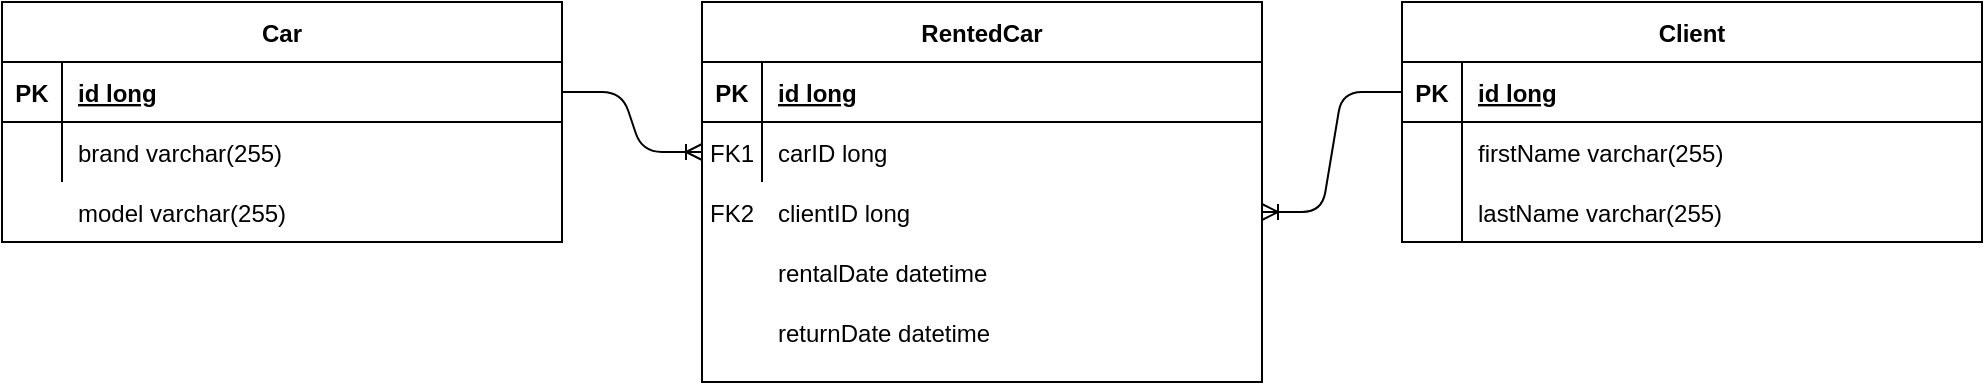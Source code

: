 <mxfile version="13.9.9" type="device"><diagram id="R2lEEEUBdFMjLlhIrx00" name="Page-1"><mxGraphModel dx="1072" dy="792" grid="1" gridSize="10" guides="1" tooltips="1" connect="1" arrows="1" fold="1" page="1" pageScale="1" pageWidth="850" pageHeight="1100" math="0" shadow="0" extFonts="Permanent Marker^https://fonts.googleapis.com/css?family=Permanent+Marker"><root><mxCell id="0"/><mxCell id="1" parent="0"/><mxCell id="C-vyLk0tnHw3VtMMgP7b-13" value="Client" style="shape=table;startSize=30;container=1;collapsible=1;childLayout=tableLayout;fixedRows=1;rowLines=0;fontStyle=1;align=center;resizeLast=1;" parent="1" vertex="1"><mxGeometry x="700" y="120" width="290" height="120" as="geometry"/></mxCell><mxCell id="C-vyLk0tnHw3VtMMgP7b-14" value="" style="shape=partialRectangle;collapsible=0;dropTarget=0;pointerEvents=0;fillColor=none;points=[[0,0.5],[1,0.5]];portConstraint=eastwest;top=0;left=0;right=0;bottom=1;" parent="C-vyLk0tnHw3VtMMgP7b-13" vertex="1"><mxGeometry y="30" width="290" height="30" as="geometry"/></mxCell><mxCell id="C-vyLk0tnHw3VtMMgP7b-15" value="PK" style="shape=partialRectangle;overflow=hidden;connectable=0;fillColor=none;top=0;left=0;bottom=0;right=0;fontStyle=1;" parent="C-vyLk0tnHw3VtMMgP7b-14" vertex="1"><mxGeometry width="30" height="30" as="geometry"/></mxCell><mxCell id="C-vyLk0tnHw3VtMMgP7b-16" value="id long" style="shape=partialRectangle;overflow=hidden;connectable=0;fillColor=none;top=0;left=0;bottom=0;right=0;align=left;spacingLeft=6;fontStyle=5;" parent="C-vyLk0tnHw3VtMMgP7b-14" vertex="1"><mxGeometry x="30" width="260" height="30" as="geometry"/></mxCell><mxCell id="C-vyLk0tnHw3VtMMgP7b-20" value="" style="shape=partialRectangle;collapsible=0;dropTarget=0;pointerEvents=0;fillColor=none;points=[[0,0.5],[1,0.5]];portConstraint=eastwest;top=0;left=0;right=0;bottom=0;" parent="C-vyLk0tnHw3VtMMgP7b-13" vertex="1"><mxGeometry y="60" width="290" height="30" as="geometry"/></mxCell><mxCell id="C-vyLk0tnHw3VtMMgP7b-21" value="" style="shape=partialRectangle;overflow=hidden;connectable=0;fillColor=none;top=0;left=0;bottom=0;right=0;" parent="C-vyLk0tnHw3VtMMgP7b-20" vertex="1"><mxGeometry width="30" height="30" as="geometry"/></mxCell><mxCell id="C-vyLk0tnHw3VtMMgP7b-22" value="firstName varchar(255)" style="shape=partialRectangle;overflow=hidden;connectable=0;fillColor=none;top=0;left=0;bottom=0;right=0;align=left;spacingLeft=6;" parent="C-vyLk0tnHw3VtMMgP7b-20" vertex="1"><mxGeometry x="30" width="260" height="30" as="geometry"/></mxCell><mxCell id="C-vyLk0tnHw3VtMMgP7b-17" value="" style="shape=partialRectangle;collapsible=0;dropTarget=0;pointerEvents=0;fillColor=none;points=[[0,0.5],[1,0.5]];portConstraint=eastwest;top=0;left=0;right=0;bottom=0;" parent="C-vyLk0tnHw3VtMMgP7b-13" vertex="1"><mxGeometry y="90" width="290" height="30" as="geometry"/></mxCell><mxCell id="C-vyLk0tnHw3VtMMgP7b-18" value="" style="shape=partialRectangle;overflow=hidden;connectable=0;fillColor=none;top=0;left=0;bottom=0;right=0;" parent="C-vyLk0tnHw3VtMMgP7b-17" vertex="1"><mxGeometry width="30" height="30" as="geometry"/></mxCell><mxCell id="C-vyLk0tnHw3VtMMgP7b-19" value="lastName varchar(255)" style="shape=partialRectangle;overflow=hidden;connectable=0;fillColor=none;top=0;left=0;bottom=0;right=0;align=left;spacingLeft=6;" parent="C-vyLk0tnHw3VtMMgP7b-17" vertex="1"><mxGeometry x="30" width="260" height="30" as="geometry"/></mxCell><mxCell id="kbfeqKr5T7BHJpe3e9hc-2" value="" style="group" parent="1" vertex="1" connectable="0"><mxGeometry y="120" width="280" height="120" as="geometry"/></mxCell><mxCell id="C-vyLk0tnHw3VtMMgP7b-23" value="Car" style="shape=table;startSize=30;container=1;collapsible=1;childLayout=tableLayout;fixedRows=1;rowLines=0;fontStyle=1;align=center;resizeLast=1;" parent="kbfeqKr5T7BHJpe3e9hc-2" vertex="1"><mxGeometry width="280" height="120" as="geometry"/></mxCell><mxCell id="C-vyLk0tnHw3VtMMgP7b-24" value="" style="shape=partialRectangle;collapsible=0;dropTarget=0;pointerEvents=0;fillColor=none;points=[[0,0.5],[1,0.5]];portConstraint=eastwest;top=0;left=0;right=0;bottom=1;" parent="C-vyLk0tnHw3VtMMgP7b-23" vertex="1"><mxGeometry y="30" width="280" height="30" as="geometry"/></mxCell><mxCell id="C-vyLk0tnHw3VtMMgP7b-25" value="PK" style="shape=partialRectangle;overflow=hidden;connectable=0;fillColor=none;top=0;left=0;bottom=0;right=0;fontStyle=1;" parent="C-vyLk0tnHw3VtMMgP7b-24" vertex="1"><mxGeometry width="30" height="30" as="geometry"/></mxCell><mxCell id="C-vyLk0tnHw3VtMMgP7b-26" value="id long" style="shape=partialRectangle;overflow=hidden;connectable=0;fillColor=none;top=0;left=0;bottom=0;right=0;align=left;spacingLeft=6;fontStyle=5;" parent="C-vyLk0tnHw3VtMMgP7b-24" vertex="1"><mxGeometry x="30" width="250" height="30" as="geometry"/></mxCell><mxCell id="C-vyLk0tnHw3VtMMgP7b-27" value="" style="shape=partialRectangle;collapsible=0;dropTarget=0;pointerEvents=0;fillColor=none;points=[[0,0.5],[1,0.5]];portConstraint=eastwest;top=0;left=0;right=0;bottom=0;" parent="C-vyLk0tnHw3VtMMgP7b-23" vertex="1"><mxGeometry y="60" width="280" height="30" as="geometry"/></mxCell><mxCell id="C-vyLk0tnHw3VtMMgP7b-28" value="" style="shape=partialRectangle;overflow=hidden;connectable=0;fillColor=none;top=0;left=0;bottom=0;right=0;" parent="C-vyLk0tnHw3VtMMgP7b-27" vertex="1"><mxGeometry width="30" height="30" as="geometry"/></mxCell><mxCell id="C-vyLk0tnHw3VtMMgP7b-29" value="brand varchar(255)" style="shape=partialRectangle;overflow=hidden;connectable=0;fillColor=none;top=0;left=0;bottom=0;right=0;align=left;spacingLeft=6;" parent="C-vyLk0tnHw3VtMMgP7b-27" vertex="1"><mxGeometry x="30" width="250" height="30" as="geometry"/></mxCell><mxCell id="kbfeqKr5T7BHJpe3e9hc-1" value="model varchar(255)" style="shape=partialRectangle;overflow=hidden;connectable=0;fillColor=none;top=0;left=0;bottom=0;right=0;align=left;spacingLeft=6;" parent="kbfeqKr5T7BHJpe3e9hc-2" vertex="1"><mxGeometry x="30" y="90" width="250" height="30" as="geometry"/></mxCell><mxCell id="kbfeqKr5T7BHJpe3e9hc-14" value="" style="group" parent="1" vertex="1" connectable="0"><mxGeometry x="350" y="120" width="280" height="190" as="geometry"/></mxCell><mxCell id="kbfeqKr5T7BHJpe3e9hc-6" value="RentedCar" style="shape=table;startSize=30;container=1;collapsible=1;childLayout=tableLayout;fixedRows=1;rowLines=0;fontStyle=1;align=center;resizeLast=1;" parent="kbfeqKr5T7BHJpe3e9hc-14" vertex="1"><mxGeometry width="280" height="190" as="geometry"/></mxCell><mxCell id="kbfeqKr5T7BHJpe3e9hc-7" value="" style="shape=partialRectangle;collapsible=0;dropTarget=0;pointerEvents=0;fillColor=none;points=[[0,0.5],[1,0.5]];portConstraint=eastwest;top=0;left=0;right=0;bottom=1;" parent="kbfeqKr5T7BHJpe3e9hc-6" vertex="1"><mxGeometry y="30" width="280" height="30" as="geometry"/></mxCell><mxCell id="kbfeqKr5T7BHJpe3e9hc-8" value="PK" style="shape=partialRectangle;overflow=hidden;connectable=0;fillColor=none;top=0;left=0;bottom=0;right=0;fontStyle=1;" parent="kbfeqKr5T7BHJpe3e9hc-7" vertex="1"><mxGeometry width="30" height="30" as="geometry"/></mxCell><mxCell id="kbfeqKr5T7BHJpe3e9hc-9" value="id long" style="shape=partialRectangle;overflow=hidden;connectable=0;fillColor=none;top=0;left=0;bottom=0;right=0;align=left;spacingLeft=6;fontStyle=5;" parent="kbfeqKr5T7BHJpe3e9hc-7" vertex="1"><mxGeometry x="30" width="250" height="30" as="geometry"/></mxCell><mxCell id="kbfeqKr5T7BHJpe3e9hc-10" value="" style="shape=partialRectangle;collapsible=0;dropTarget=0;pointerEvents=0;fillColor=none;points=[[0,0.5],[1,0.5]];portConstraint=eastwest;top=0;left=0;right=0;bottom=0;" parent="kbfeqKr5T7BHJpe3e9hc-6" vertex="1"><mxGeometry y="60" width="280" height="30" as="geometry"/></mxCell><mxCell id="kbfeqKr5T7BHJpe3e9hc-11" value="FK1" style="shape=partialRectangle;overflow=hidden;connectable=0;fillColor=none;top=0;left=0;bottom=0;right=0;" parent="kbfeqKr5T7BHJpe3e9hc-10" vertex="1"><mxGeometry width="30" height="30" as="geometry"/></mxCell><mxCell id="kbfeqKr5T7BHJpe3e9hc-12" value="carID long" style="shape=partialRectangle;overflow=hidden;connectable=0;fillColor=none;top=0;left=0;bottom=0;right=0;align=left;spacingLeft=6;" parent="kbfeqKr5T7BHJpe3e9hc-10" vertex="1"><mxGeometry x="30" width="250" height="30" as="geometry"/></mxCell><mxCell id="kbfeqKr5T7BHJpe3e9hc-18" value="" style="shape=partialRectangle;collapsible=0;dropTarget=0;pointerEvents=0;fillColor=none;points=[[0,0.5],[1,0.5]];portConstraint=eastwest;top=0;left=0;right=0;bottom=0;" parent="kbfeqKr5T7BHJpe3e9hc-14" vertex="1"><mxGeometry y="90" width="280" height="30" as="geometry"/></mxCell><mxCell id="kbfeqKr5T7BHJpe3e9hc-19" value="FK2" style="shape=partialRectangle;overflow=hidden;connectable=0;fillColor=none;top=0;left=0;bottom=0;right=0;" parent="kbfeqKr5T7BHJpe3e9hc-18" vertex="1"><mxGeometry width="30" height="30" as="geometry"/></mxCell><mxCell id="kbfeqKr5T7BHJpe3e9hc-20" value="clientID long" style="shape=partialRectangle;overflow=hidden;connectable=0;fillColor=none;top=0;left=0;bottom=0;right=0;align=left;spacingLeft=6;" parent="kbfeqKr5T7BHJpe3e9hc-18" vertex="1"><mxGeometry x="30" width="250" height="30" as="geometry"/></mxCell><mxCell id="kbfeqKr5T7BHJpe3e9hc-21" value="" style="shape=partialRectangle;collapsible=0;dropTarget=0;pointerEvents=0;fillColor=none;points=[[0,0.5],[1,0.5]];portConstraint=eastwest;top=0;left=0;right=0;bottom=0;" parent="kbfeqKr5T7BHJpe3e9hc-14" vertex="1"><mxGeometry y="120" width="280" height="30" as="geometry"/></mxCell><mxCell id="kbfeqKr5T7BHJpe3e9hc-22" value="" style="shape=partialRectangle;overflow=hidden;connectable=0;fillColor=none;top=0;left=0;bottom=0;right=0;" parent="kbfeqKr5T7BHJpe3e9hc-21" vertex="1"><mxGeometry width="30" height="30" as="geometry"/></mxCell><mxCell id="kbfeqKr5T7BHJpe3e9hc-23" value="rentalDate datetime" style="shape=partialRectangle;overflow=hidden;connectable=0;fillColor=none;top=0;left=0;bottom=0;right=0;align=left;spacingLeft=6;" parent="kbfeqKr5T7BHJpe3e9hc-21" vertex="1"><mxGeometry x="30" width="250" height="30" as="geometry"/></mxCell><mxCell id="kbfeqKr5T7BHJpe3e9hc-24" value="" style="shape=partialRectangle;collapsible=0;dropTarget=0;pointerEvents=0;fillColor=none;points=[[0,0.5],[1,0.5]];portConstraint=eastwest;top=0;left=0;right=0;bottom=0;" parent="kbfeqKr5T7BHJpe3e9hc-14" vertex="1"><mxGeometry y="150" width="280" height="30" as="geometry"/></mxCell><mxCell id="kbfeqKr5T7BHJpe3e9hc-25" value="" style="shape=partialRectangle;overflow=hidden;connectable=0;fillColor=none;top=0;left=0;bottom=0;right=0;" parent="kbfeqKr5T7BHJpe3e9hc-24" vertex="1"><mxGeometry width="30" height="30" as="geometry"/></mxCell><mxCell id="kbfeqKr5T7BHJpe3e9hc-26" value="returnDate datetime" style="shape=partialRectangle;overflow=hidden;connectable=0;fillColor=none;top=0;left=0;bottom=0;right=0;align=left;spacingLeft=6;" parent="kbfeqKr5T7BHJpe3e9hc-24" vertex="1"><mxGeometry x="30" width="250" height="30" as="geometry"/></mxCell><mxCell id="kbfeqKr5T7BHJpe3e9hc-27" value="" style="edgeStyle=entityRelationEdgeStyle;fontSize=12;html=1;endArrow=ERoneToMany;exitX=1;exitY=0.5;exitDx=0;exitDy=0;entryX=0;entryY=0.5;entryDx=0;entryDy=0;" parent="1" source="C-vyLk0tnHw3VtMMgP7b-24" target="kbfeqKr5T7BHJpe3e9hc-10" edge="1"><mxGeometry width="100" height="100" relative="1" as="geometry"><mxPoint x="290" y="470" as="sourcePoint"/><mxPoint x="390" y="370" as="targetPoint"/></mxGeometry></mxCell><mxCell id="kbfeqKr5T7BHJpe3e9hc-28" value="" style="edgeStyle=entityRelationEdgeStyle;fontSize=12;html=1;endArrow=ERoneToMany;exitX=0;exitY=0.5;exitDx=0;exitDy=0;entryX=1;entryY=0.5;entryDx=0;entryDy=0;" parent="1" source="C-vyLk0tnHw3VtMMgP7b-14" target="kbfeqKr5T7BHJpe3e9hc-18" edge="1"><mxGeometry width="100" height="100" relative="1" as="geometry"><mxPoint x="760" y="330" as="sourcePoint"/><mxPoint x="830" y="360" as="targetPoint"/></mxGeometry></mxCell></root></mxGraphModel></diagram></mxfile>